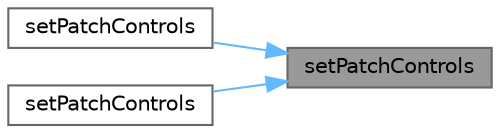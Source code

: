 digraph "setPatchControls"
{
 // LATEX_PDF_SIZE
  bgcolor="transparent";
  edge [fontname=Helvetica,fontsize=10,labelfontname=Helvetica,labelfontsize=10];
  node [fontname=Helvetica,fontsize=10,shape=box,height=0.2,width=0.4];
  rankdir="RL";
  Node1 [id="Node000001",label="setPatchControls",height=0.2,width=0.4,color="gray40", fillcolor="grey60", style="filled", fontcolor="black",tooltip=" "];
  Node1 -> Node2 [id="edge1_Node000001_Node000002",dir="back",color="steelblue1",style="solid",tooltip=" "];
  Node2 [id="Node000002",label="setPatchControls",height=0.2,width=0.4,color="grey40", fillcolor="white", style="filled",URL="$namespaceFoam_1_1lumpedPointTools.html#a80b9561c8475d6f3b14338a4dc94c711",tooltip=" "];
  Node1 -> Node3 [id="edge2_Node000001_Node000003",dir="back",color="steelblue1",style="solid",tooltip=" "];
  Node3 [id="Node000003",label="setPatchControls",height=0.2,width=0.4,color="grey40", fillcolor="white", style="filled",URL="$namespaceFoam_1_1lumpedPointTools.html#a5f20f013034b4cd46c971fba62ac4aa5",tooltip=" "];
}
